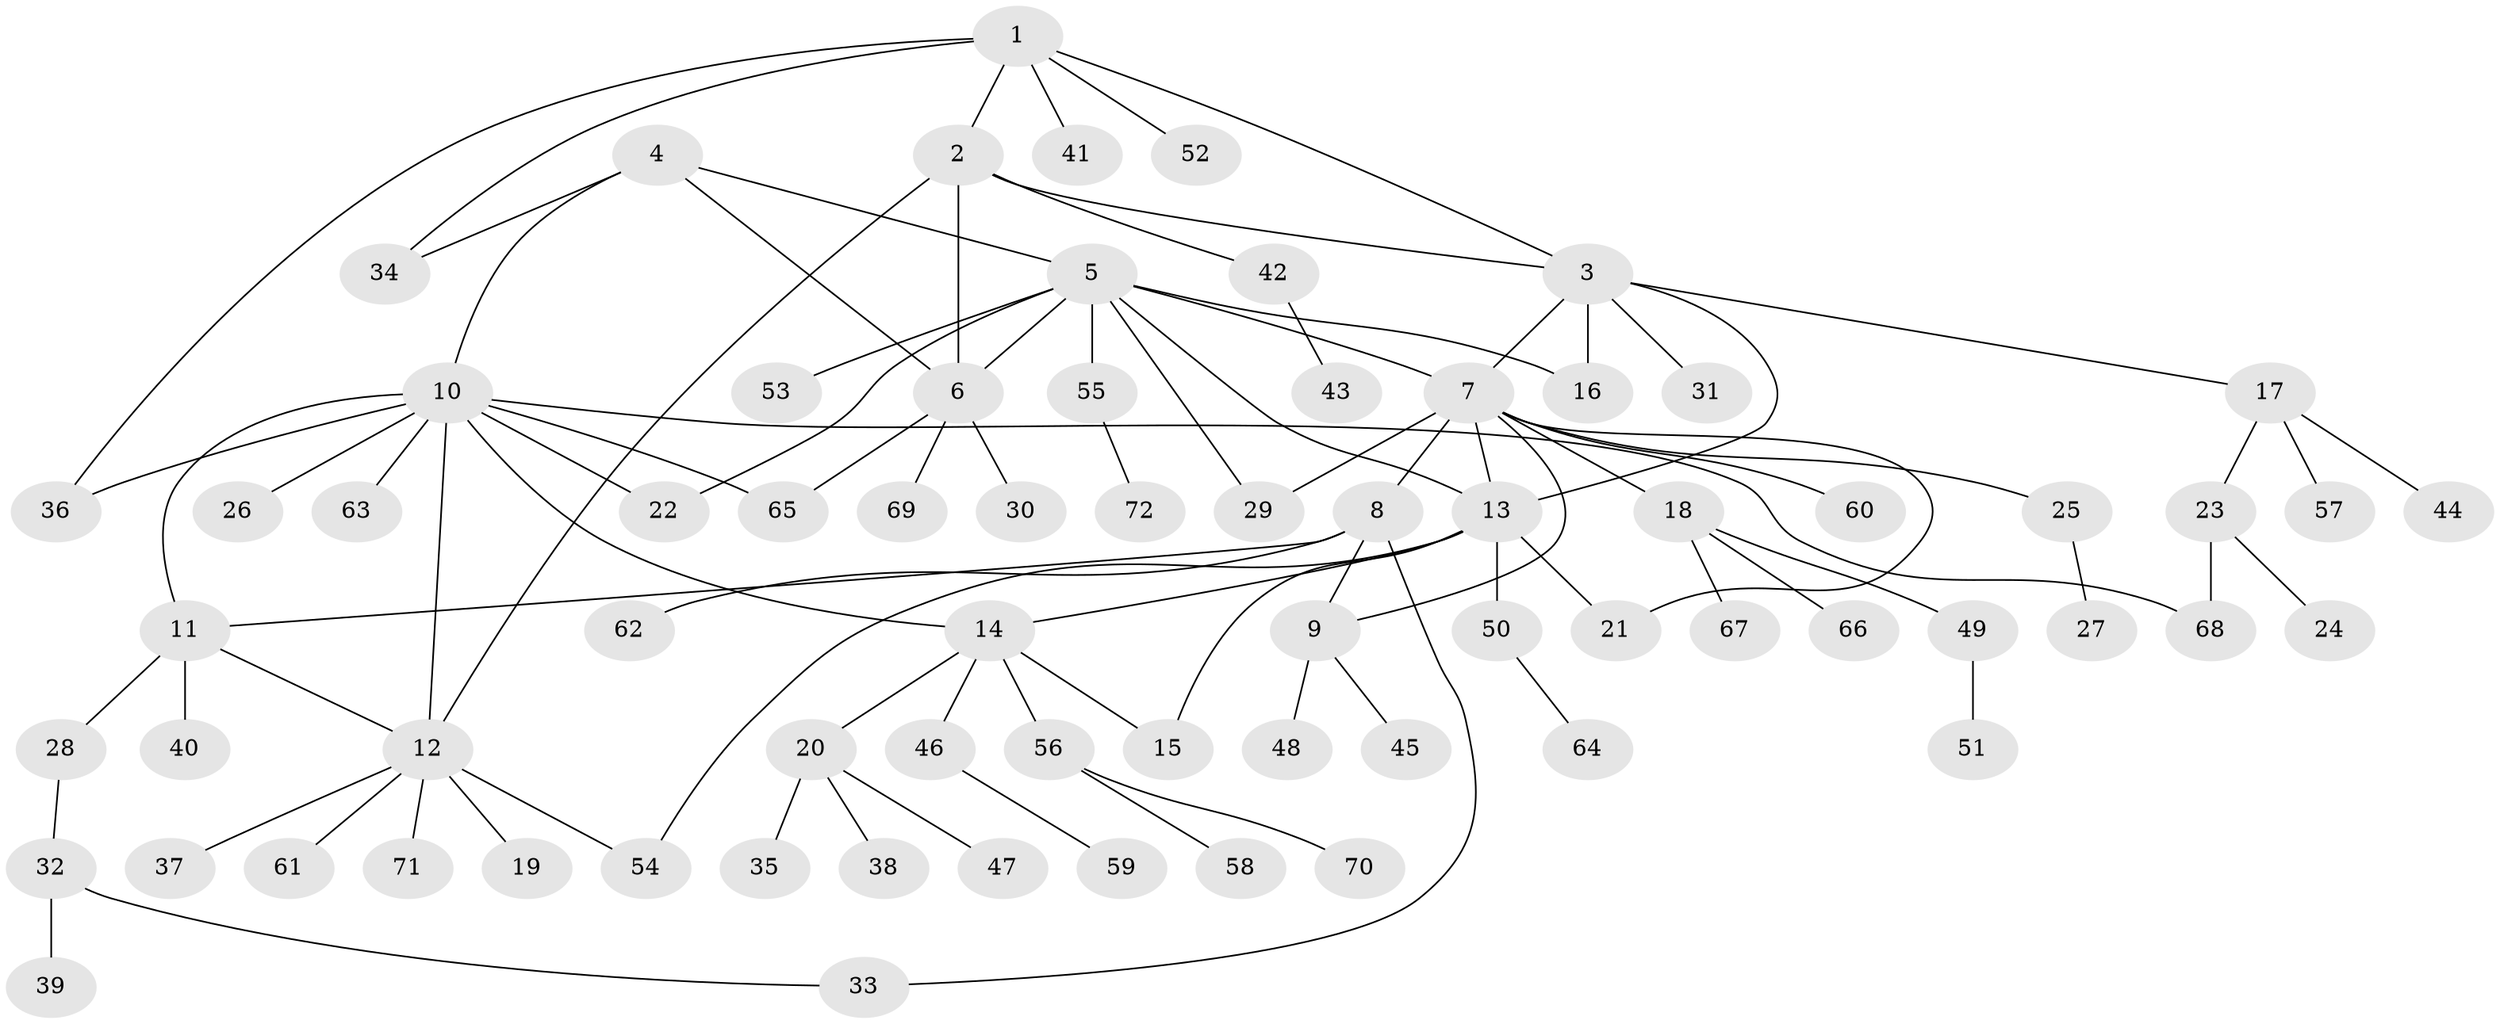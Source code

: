 // coarse degree distribution, {5: 0.05660377358490566, 9: 0.03773584905660377, 4: 0.018867924528301886, 7: 0.03773584905660377, 6: 0.05660377358490566, 12: 0.018867924528301886, 2: 0.22641509433962265, 3: 0.05660377358490566, 1: 0.49056603773584906}
// Generated by graph-tools (version 1.1) at 2025/52/02/27/25 19:52:14]
// undirected, 72 vertices, 92 edges
graph export_dot {
graph [start="1"]
  node [color=gray90,style=filled];
  1;
  2;
  3;
  4;
  5;
  6;
  7;
  8;
  9;
  10;
  11;
  12;
  13;
  14;
  15;
  16;
  17;
  18;
  19;
  20;
  21;
  22;
  23;
  24;
  25;
  26;
  27;
  28;
  29;
  30;
  31;
  32;
  33;
  34;
  35;
  36;
  37;
  38;
  39;
  40;
  41;
  42;
  43;
  44;
  45;
  46;
  47;
  48;
  49;
  50;
  51;
  52;
  53;
  54;
  55;
  56;
  57;
  58;
  59;
  60;
  61;
  62;
  63;
  64;
  65;
  66;
  67;
  68;
  69;
  70;
  71;
  72;
  1 -- 2;
  1 -- 3;
  1 -- 34;
  1 -- 36;
  1 -- 41;
  1 -- 52;
  2 -- 3;
  2 -- 6;
  2 -- 12;
  2 -- 42;
  3 -- 7;
  3 -- 13;
  3 -- 16;
  3 -- 17;
  3 -- 31;
  4 -- 5;
  4 -- 6;
  4 -- 10;
  4 -- 34;
  5 -- 6;
  5 -- 7;
  5 -- 13;
  5 -- 16;
  5 -- 22;
  5 -- 29;
  5 -- 53;
  5 -- 55;
  6 -- 30;
  6 -- 65;
  6 -- 69;
  7 -- 8;
  7 -- 9;
  7 -- 13;
  7 -- 18;
  7 -- 21;
  7 -- 25;
  7 -- 29;
  7 -- 60;
  8 -- 9;
  8 -- 11;
  8 -- 33;
  8 -- 62;
  9 -- 45;
  9 -- 48;
  10 -- 11;
  10 -- 12;
  10 -- 14;
  10 -- 22;
  10 -- 26;
  10 -- 36;
  10 -- 63;
  10 -- 65;
  10 -- 68;
  11 -- 12;
  11 -- 28;
  11 -- 40;
  12 -- 19;
  12 -- 37;
  12 -- 54;
  12 -- 61;
  12 -- 71;
  13 -- 14;
  13 -- 15;
  13 -- 21;
  13 -- 50;
  13 -- 54;
  14 -- 15;
  14 -- 20;
  14 -- 46;
  14 -- 56;
  17 -- 23;
  17 -- 44;
  17 -- 57;
  18 -- 49;
  18 -- 66;
  18 -- 67;
  20 -- 35;
  20 -- 38;
  20 -- 47;
  23 -- 24;
  23 -- 68;
  25 -- 27;
  28 -- 32;
  32 -- 33;
  32 -- 39;
  42 -- 43;
  46 -- 59;
  49 -- 51;
  50 -- 64;
  55 -- 72;
  56 -- 58;
  56 -- 70;
}
